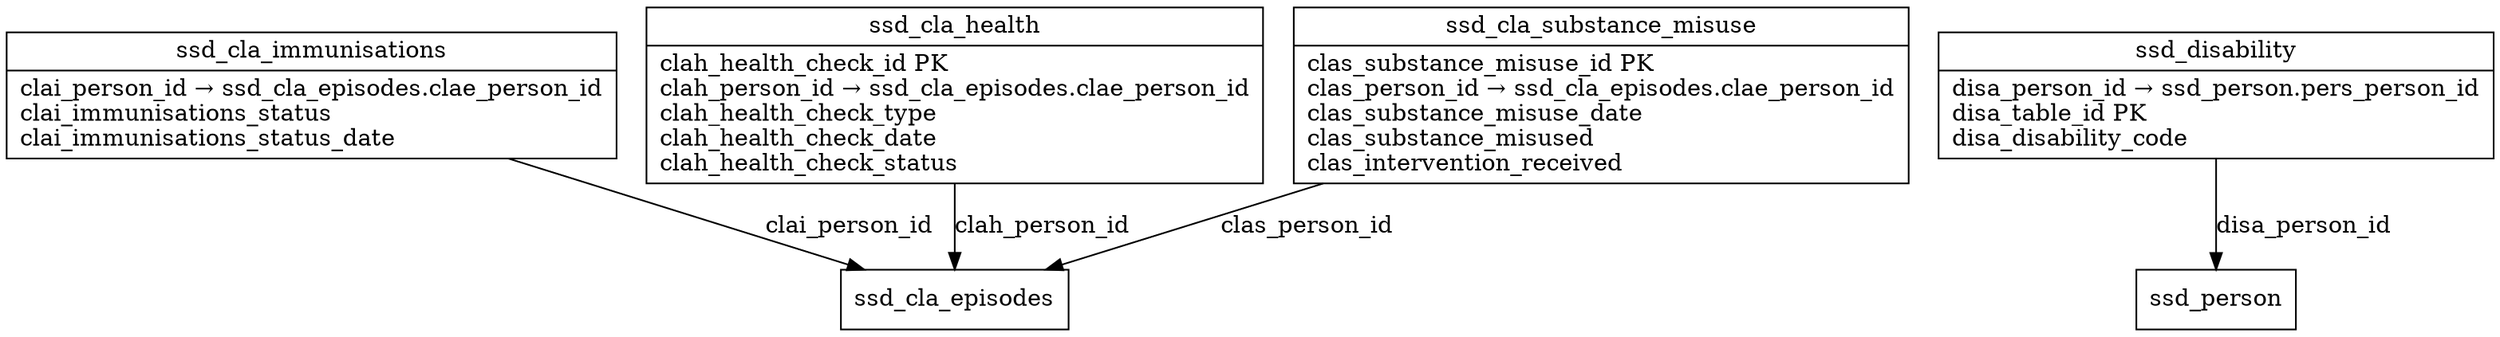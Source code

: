 digraph G {
  node [shape=record];
  ssd_cla_immunisations [label="{ssd_cla_immunisations|clai_person_id → ssd_cla_episodes.clae_person_id\lclai_immunisations_status\lclai_immunisations_status_date\l}"];
  ssd_cla_health [label="{ssd_cla_health|clah_health_check_id PK\lclah_person_id → ssd_cla_episodes.clae_person_id\lclah_health_check_type\lclah_health_check_date\lclah_health_check_status\l}"];
  ssd_cla_substance_misuse [label="{ssd_cla_substance_misuse|clas_substance_misuse_id PK\lclas_person_id → ssd_cla_episodes.clae_person_id\lclas_substance_misuse_date\lclas_substance_misused\lclas_intervention_received\l}"];
  ssd_disability [label="{ssd_disability|disa_person_id → ssd_person.pers_person_id\ldisa_table_id PK\ldisa_disability_code\l}"];
  ssd_cla_immunisations -> ssd_cla_episodes [label="clai_person_id"];
  ssd_cla_health -> ssd_cla_episodes [label="clah_person_id"];
  ssd_cla_substance_misuse -> ssd_cla_episodes [label="clas_person_id"];
  ssd_disability -> ssd_person [label="disa_person_id"];
}